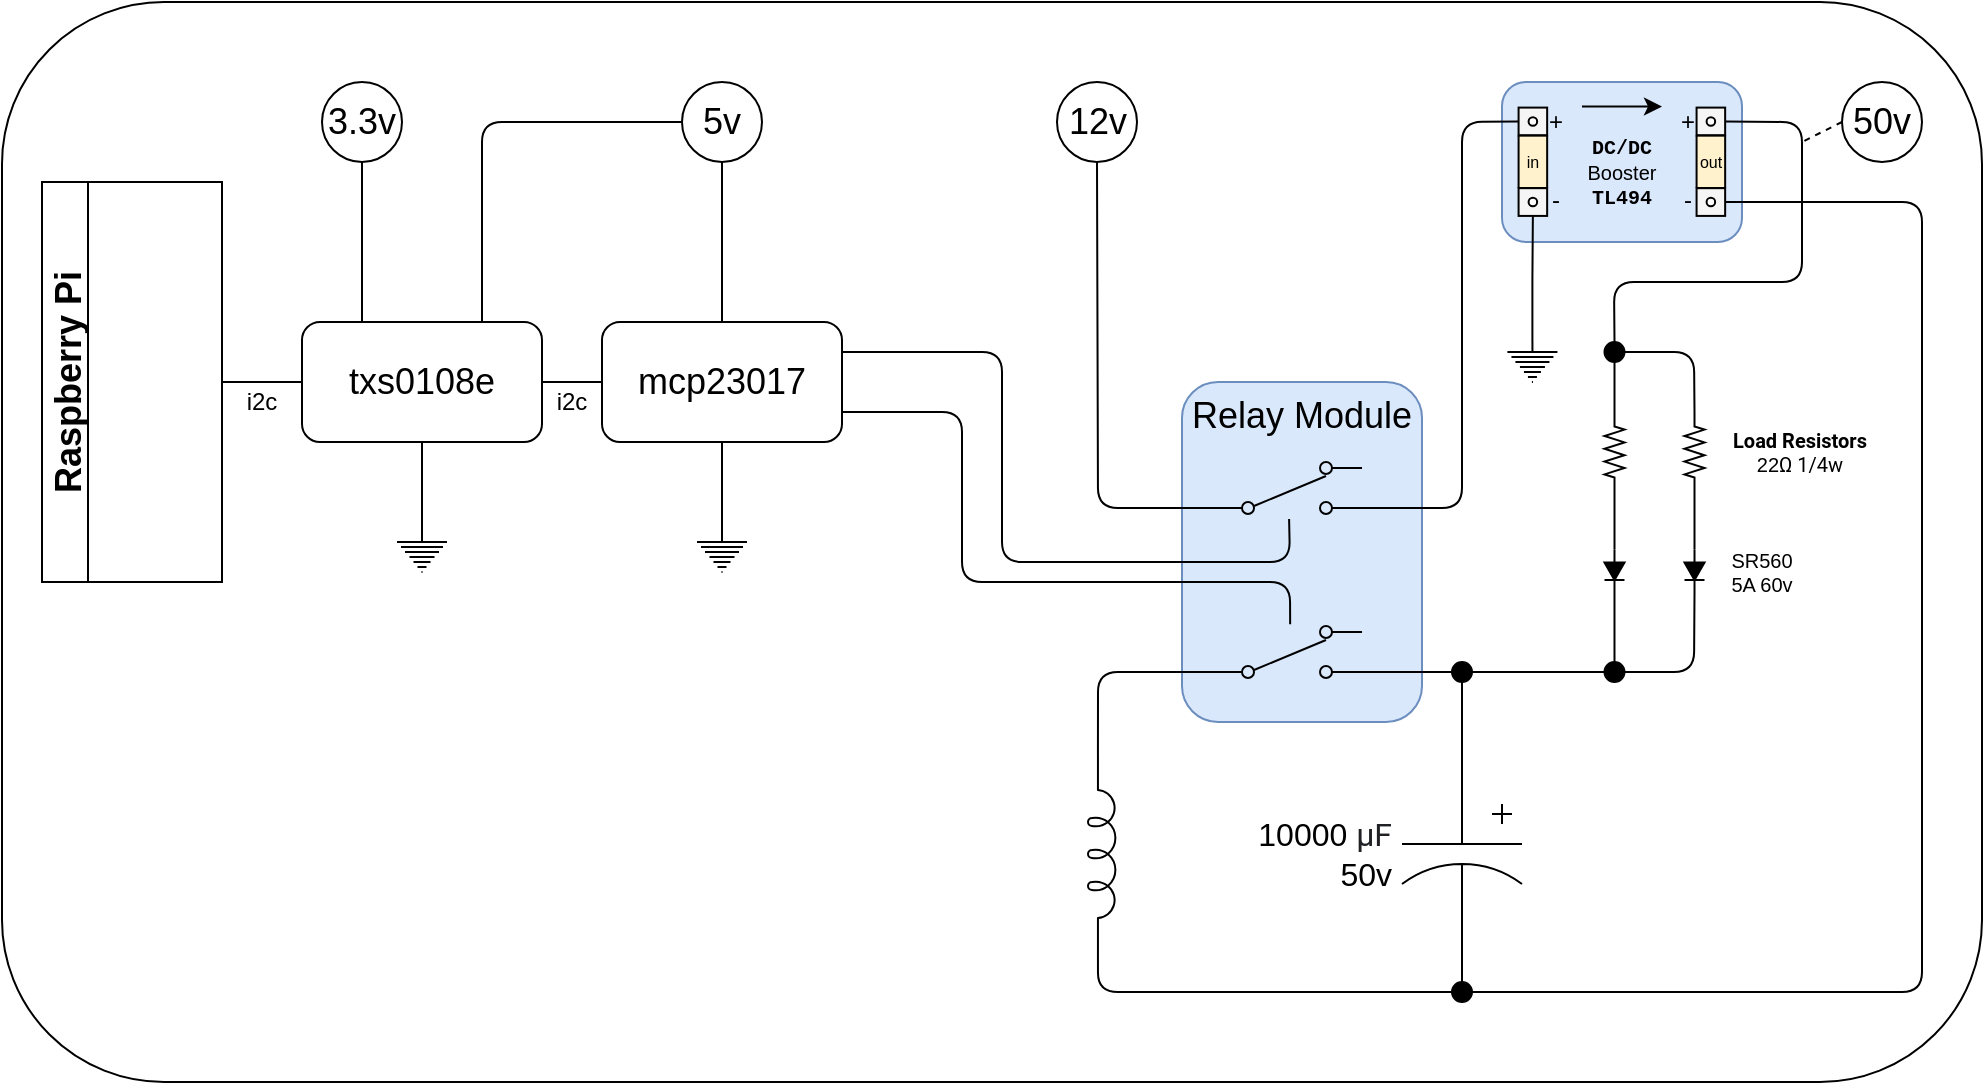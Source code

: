 <mxfile version="14.6.13" type="device" pages="2"><diagram id="qtQAy3liWP5vgtWbPPx4" name="Page-2"><mxGraphModel dx="1302" dy="740" grid="1" gridSize="10" guides="1" tooltips="1" connect="1" arrows="1" fold="1" page="1" pageScale="1" pageWidth="1100" pageHeight="850" math="0" shadow="0"><root><mxCell id="sJzz0RnIJBKZGbkI_-LW-0"/><mxCell id="sJzz0RnIJBKZGbkI_-LW-1" parent="sJzz0RnIJBKZGbkI_-LW-0"/><mxCell id="21bgf4mQbV_g1nVMa7D_-67" value="Relay Module" style="rounded=1;whiteSpace=wrap;html=1;labelBackgroundColor=none;fontSize=18;fillColor=#dae8fc;align=center;strokeColor=#6c8ebf;verticalAlign=top;" parent="sJzz0RnIJBKZGbkI_-LW-1" vertex="1"><mxGeometry x="610" y="210" width="120" height="170" as="geometry"/></mxCell><mxCell id="21bgf4mQbV_g1nVMa7D_-0" value="" style="rounded=1;whiteSpace=wrap;html=1;labelBackgroundColor=none;fontSize=18;fontColor=#000000;fillColor=none;align=right;" parent="sJzz0RnIJBKZGbkI_-LW-1" vertex="1"><mxGeometry x="20" y="20" width="990" height="540" as="geometry"/></mxCell><mxCell id="21bgf4mQbV_g1nVMa7D_-70" style="edgeStyle=none;rounded=1;orthogonalLoop=1;jettySize=auto;html=1;entryX=0;entryY=0.885;entryDx=0;entryDy=0;entryPerimeter=0;fontSize=16;fontColor=#000000;startArrow=none;startFill=0;endArrow=none;endFill=0;strokeColor=#000000;strokeWidth=1;align=left;exitX=0.5;exitY=1;exitDx=0;exitDy=0;" parent="sJzz0RnIJBKZGbkI_-LW-1" source="21bgf4mQbV_g1nVMa7D_-75" target="21bgf4mQbV_g1nVMa7D_-56" edge="1"><mxGeometry relative="1" as="geometry"><mxPoint x="567.5" y="180" as="sourcePoint"/><Array as="points"><mxPoint x="568" y="273"/></Array></mxGeometry></mxCell><mxCell id="21bgf4mQbV_g1nVMa7D_-16" style="edgeStyle=orthogonalEdgeStyle;rounded=1;orthogonalLoop=1;jettySize=auto;html=1;entryX=0.75;entryY=0;entryDx=0;entryDy=0;fontSize=18;fontColor=#000000;startArrow=none;startFill=0;endArrow=none;endFill=0;strokeColor=#000000;strokeWidth=1;align=left;" parent="sJzz0RnIJBKZGbkI_-LW-1" source="21bgf4mQbV_g1nVMa7D_-17" target="21bgf4mQbV_g1nVMa7D_-25" edge="1"><mxGeometry relative="1" as="geometry"/></mxCell><mxCell id="21bgf4mQbV_g1nVMa7D_-17" value="5v" style="ellipse;whiteSpace=wrap;html=1;aspect=fixed;labelBackgroundColor=none;fontSize=18;fontColor=#000000;fillColor=none;align=center;" parent="sJzz0RnIJBKZGbkI_-LW-1" vertex="1"><mxGeometry x="360" y="60" width="40" height="40" as="geometry"/></mxCell><mxCell id="21bgf4mQbV_g1nVMa7D_-18" style="rounded=1;orthogonalLoop=1;jettySize=auto;html=1;exitX=1;exitY=0.25;exitDx=0;exitDy=0;fontSize=18;fontColor=#000000;startArrow=none;startFill=0;endArrow=none;endFill=0;strokeColor=#000000;strokeWidth=1;align=left;entryX=0.514;entryY=1.096;entryDx=0;entryDy=0;entryPerimeter=0;" parent="sJzz0RnIJBKZGbkI_-LW-1" source="21bgf4mQbV_g1nVMa7D_-20" target="21bgf4mQbV_g1nVMa7D_-56" edge="1"><mxGeometry relative="1" as="geometry"><mxPoint x="500" y="195" as="targetPoint"/><Array as="points"><mxPoint x="520" y="195"/><mxPoint x="520" y="300"/><mxPoint x="664" y="300"/></Array></mxGeometry></mxCell><mxCell id="21bgf4mQbV_g1nVMa7D_-19" style="rounded=1;orthogonalLoop=1;jettySize=auto;html=1;fontSize=12;fontColor=#000000;startArrow=none;startFill=0;endArrow=none;endFill=0;strokeColor=#000000;strokeWidth=1;align=left;exitX=1;exitY=0.75;exitDx=0;exitDy=0;entryX=0.521;entryY=-0.034;entryDx=0;entryDy=0;entryPerimeter=0;" parent="sJzz0RnIJBKZGbkI_-LW-1" source="21bgf4mQbV_g1nVMa7D_-20" target="21bgf4mQbV_g1nVMa7D_-55" edge="1"><mxGeometry relative="1" as="geometry"><mxPoint x="500" y="225" as="targetPoint"/><Array as="points"><mxPoint x="500" y="225"/><mxPoint x="500" y="310"/><mxPoint x="664" y="310"/></Array></mxGeometry></mxCell><mxCell id="21bgf4mQbV_g1nVMa7D_-20" value="mcp23017" style="rounded=1;whiteSpace=wrap;html=1;labelBackgroundColor=none;fontSize=18;fontColor=#000000;fillColor=none;align=center;" parent="sJzz0RnIJBKZGbkI_-LW-1" vertex="1"><mxGeometry x="320" y="180" width="120" height="60" as="geometry"/></mxCell><mxCell id="21bgf4mQbV_g1nVMa7D_-21" value="" style="endArrow=none;html=1;fontSize=44;fontColor=#009900;strokeColor=#000000;strokeWidth=1;align=left;entryX=0.5;entryY=0;entryDx=0;entryDy=0;exitX=0.5;exitY=1;exitDx=0;exitDy=0;" parent="sJzz0RnIJBKZGbkI_-LW-1" source="21bgf4mQbV_g1nVMa7D_-17" target="21bgf4mQbV_g1nVMa7D_-20" edge="1"><mxGeometry width="50" height="50" relative="1" as="geometry"><mxPoint x="585.682" y="230.0" as="sourcePoint"/><mxPoint x="585.0" y="285.0" as="targetPoint"/></mxGeometry></mxCell><mxCell id="21bgf4mQbV_g1nVMa7D_-22" style="edgeStyle=orthogonalEdgeStyle;rounded=0;orthogonalLoop=1;jettySize=auto;html=1;entryX=0.5;entryY=1;entryDx=0;entryDy=0;fontSize=18;fontColor=#000000;startArrow=none;startFill=0;endArrow=none;endFill=0;strokeColor=#000000;strokeWidth=1;align=left;" parent="sJzz0RnIJBKZGbkI_-LW-1" source="21bgf4mQbV_g1nVMa7D_-23" target="21bgf4mQbV_g1nVMa7D_-20" edge="1"><mxGeometry relative="1" as="geometry"/></mxCell><mxCell id="21bgf4mQbV_g1nVMa7D_-23" value="" style="pointerEvents=1;verticalLabelPosition=bottom;shadow=0;dashed=0;align=center;html=1;verticalAlign=top;shape=mxgraph.electrical.signal_sources.protective_earth;" parent="sJzz0RnIJBKZGbkI_-LW-1" vertex="1"><mxGeometry x="367.5" y="285" width="25" height="20" as="geometry"/></mxCell><mxCell id="21bgf4mQbV_g1nVMa7D_-24" style="edgeStyle=orthogonalEdgeStyle;rounded=0;orthogonalLoop=1;jettySize=auto;html=1;entryX=0;entryY=0.5;entryDx=0;entryDy=0;fontSize=18;fontColor=#000000;startArrow=none;startFill=0;endArrow=none;endFill=0;strokeColor=#000000;strokeWidth=1;align=left;" parent="sJzz0RnIJBKZGbkI_-LW-1" source="21bgf4mQbV_g1nVMa7D_-25" target="21bgf4mQbV_g1nVMa7D_-20" edge="1"><mxGeometry relative="1" as="geometry"/></mxCell><mxCell id="21bgf4mQbV_g1nVMa7D_-25" value="txs0108e" style="rounded=1;whiteSpace=wrap;html=1;labelBackgroundColor=none;fontSize=18;fontColor=#000000;fillColor=none;align=center;" parent="sJzz0RnIJBKZGbkI_-LW-1" vertex="1"><mxGeometry x="170" y="180" width="120" height="60" as="geometry"/></mxCell><mxCell id="21bgf4mQbV_g1nVMa7D_-26" style="edgeStyle=orthogonalEdgeStyle;rounded=0;orthogonalLoop=1;jettySize=auto;html=1;entryX=0;entryY=0.5;entryDx=0;entryDy=0;fontSize=18;fontColor=#000000;startArrow=none;startFill=0;endArrow=none;endFill=0;strokeColor=#000000;strokeWidth=1;align=left;" parent="sJzz0RnIJBKZGbkI_-LW-1" source="21bgf4mQbV_g1nVMa7D_-27" target="21bgf4mQbV_g1nVMa7D_-25" edge="1"><mxGeometry relative="1" as="geometry"/></mxCell><mxCell id="21bgf4mQbV_g1nVMa7D_-27" value="Raspberry Pi" style="swimlane;horizontal=0;labelBackgroundColor=none;fontSize=18;fontColor=#000000;fillColor=none;align=center;" parent="sJzz0RnIJBKZGbkI_-LW-1" vertex="1"><mxGeometry x="40" y="110" width="90" height="200" as="geometry"/></mxCell><mxCell id="21bgf4mQbV_g1nVMa7D_-28" style="rounded=1;orthogonalLoop=1;jettySize=auto;html=1;entryX=0.25;entryY=0;entryDx=0;entryDy=0;fontSize=18;fontColor=#000000;startArrow=none;startFill=0;endArrow=none;endFill=0;strokeColor=#000000;strokeWidth=1;align=left;" parent="sJzz0RnIJBKZGbkI_-LW-1" source="21bgf4mQbV_g1nVMa7D_-29" target="21bgf4mQbV_g1nVMa7D_-25" edge="1"><mxGeometry relative="1" as="geometry"/></mxCell><mxCell id="21bgf4mQbV_g1nVMa7D_-29" value="3.3v" style="ellipse;whiteSpace=wrap;html=1;aspect=fixed;labelBackgroundColor=none;fontSize=18;fontColor=#000000;fillColor=none;align=center;" parent="sJzz0RnIJBKZGbkI_-LW-1" vertex="1"><mxGeometry x="180" y="60" width="40" height="40" as="geometry"/></mxCell><mxCell id="21bgf4mQbV_g1nVMa7D_-30" style="edgeStyle=orthogonalEdgeStyle;rounded=0;orthogonalLoop=1;jettySize=auto;html=1;entryX=0.5;entryY=1;entryDx=0;entryDy=0;fontSize=18;fontColor=#000000;startArrow=none;startFill=0;endArrow=none;endFill=0;strokeColor=#000000;strokeWidth=1;align=left;" parent="sJzz0RnIJBKZGbkI_-LW-1" source="21bgf4mQbV_g1nVMa7D_-31" target="21bgf4mQbV_g1nVMa7D_-25" edge="1"><mxGeometry relative="1" as="geometry"><mxPoint x="260" y="237.5" as="targetPoint"/></mxGeometry></mxCell><mxCell id="21bgf4mQbV_g1nVMa7D_-31" value="" style="pointerEvents=1;verticalLabelPosition=bottom;shadow=0;dashed=0;align=center;html=1;verticalAlign=top;shape=mxgraph.electrical.signal_sources.protective_earth;" parent="sJzz0RnIJBKZGbkI_-LW-1" vertex="1"><mxGeometry x="217.5" y="285" width="25" height="20" as="geometry"/></mxCell><mxCell id="21bgf4mQbV_g1nVMa7D_-32" value="i2c" style="text;html=1;strokeColor=none;fillColor=none;align=center;verticalAlign=middle;whiteSpace=wrap;rounded=0;labelBackgroundColor=none;fontSize=12;fontColor=#000000;" parent="sJzz0RnIJBKZGbkI_-LW-1" vertex="1"><mxGeometry x="130" y="210" width="40" height="20" as="geometry"/></mxCell><mxCell id="21bgf4mQbV_g1nVMa7D_-33" value="i2c" style="text;html=1;strokeColor=none;fillColor=none;align=center;verticalAlign=middle;whiteSpace=wrap;rounded=0;labelBackgroundColor=none;fontSize=12;fontColor=#000000;" parent="sJzz0RnIJBKZGbkI_-LW-1" vertex="1"><mxGeometry x="290" y="210" width="30" height="20" as="geometry"/></mxCell><mxCell id="21bgf4mQbV_g1nVMa7D_-72" style="rounded=1;orthogonalLoop=1;jettySize=auto;html=1;fontSize=9;fontColor=#000000;startArrow=none;startFill=0;endArrow=none;endFill=0;strokeColor=#000000;strokeWidth=1;align=left;exitX=1;exitY=0.5;exitDx=0;exitDy=0;exitPerimeter=0;entryX=0;entryY=0.5;entryDx=0;entryDy=0;entryPerimeter=0;" parent="sJzz0RnIJBKZGbkI_-LW-1" source="21bgf4mQbV_g1nVMa7D_-38" target="21bgf4mQbV_g1nVMa7D_-79" edge="1"><mxGeometry relative="1" as="geometry"><mxPoint x="750" y="355" as="targetPoint"/></mxGeometry></mxCell><mxCell id="21bgf4mQbV_g1nVMa7D_-38" value="&lt;span style=&quot;font-family: &amp;#34;roboto&amp;#34; , &amp;#34;arial&amp;#34; , sans-serif ; font-size: 14px ; text-align: left ; background-color: rgb(255 , 255 , 255)&quot;&gt;&lt;br&gt;&lt;/span&gt;" style="pointerEvents=1;verticalLabelPosition=top;shadow=0;dashed=0;align=center;html=1;verticalAlign=bottom;shape=mxgraph.electrical.resistors.resistor_2;labelBackgroundColor=none;fontSize=12;fillColor=none;rotation=90;labelPosition=center;" parent="sJzz0RnIJBKZGbkI_-LW-1" vertex="1"><mxGeometry x="806.25" y="240" width="40" height="10" as="geometry"/></mxCell><mxCell id="21bgf4mQbV_g1nVMa7D_-57" style="edgeStyle=orthogonalEdgeStyle;rounded=0;orthogonalLoop=1;jettySize=auto;html=1;entryX=0.5;entryY=1;entryDx=0;entryDy=0;fontSize=18;fontColor=#000000;startArrow=none;startFill=0;endArrow=none;endFill=0;strokeColor=#000000;strokeWidth=1;align=left;" parent="sJzz0RnIJBKZGbkI_-LW-1" source="21bgf4mQbV_g1nVMa7D_-49" target="21bgf4mQbV_g1nVMa7D_-50" edge="1"><mxGeometry relative="1" as="geometry"/></mxCell><mxCell id="21bgf4mQbV_g1nVMa7D_-64" style="edgeStyle=none;rounded=1;orthogonalLoop=1;jettySize=auto;html=1;entryX=0.5;entryY=0;entryDx=0;entryDy=0;fontSize=18;fontColor=#000000;startArrow=none;startFill=0;endArrow=none;endFill=0;strokeColor=#000000;strokeWidth=1;align=left;" parent="sJzz0RnIJBKZGbkI_-LW-1" source="21bgf4mQbV_g1nVMa7D_-49" target="21bgf4mQbV_g1nVMa7D_-127" edge="1"><mxGeometry relative="1" as="geometry"><mxPoint x="750.0" y="524" as="targetPoint"/></mxGeometry></mxCell><mxCell id="21bgf4mQbV_g1nVMa7D_-49" value="10000&amp;nbsp;&lt;span style=&quot;color: rgb(32, 33, 36); font-family: &amp;quot;google sans&amp;quot;, roboto, arial, sans-serif; font-size: 16px; text-align: left; background-color: rgb(255, 255, 255);&quot;&gt;µF&lt;/span&gt;&lt;br style=&quot;font-size: 16px;&quot;&gt;50v" style="pointerEvents=1;verticalLabelPosition=top;shadow=0;dashed=0;align=right;html=1;verticalAlign=middle;shape=mxgraph.electrical.capacitors.capacitor_3;labelBackgroundColor=none;fontSize=16;fillColor=none;rotation=90;horizontal=0;labelPosition=center;spacingTop=0;spacingRight=4;" parent="sJzz0RnIJBKZGbkI_-LW-1" vertex="1"><mxGeometry x="700" y="416" width="100" height="60" as="geometry"/></mxCell><mxCell id="21bgf4mQbV_g1nVMa7D_-58" style="rounded=1;orthogonalLoop=1;jettySize=auto;html=1;entryX=1;entryY=0.885;entryDx=0;entryDy=0;entryPerimeter=0;fontSize=18;fontColor=#000000;startArrow=none;startFill=0;endArrow=none;endFill=0;strokeColor=#000000;strokeWidth=1;align=left;" parent="sJzz0RnIJBKZGbkI_-LW-1" source="21bgf4mQbV_g1nVMa7D_-50" target="21bgf4mQbV_g1nVMa7D_-55" edge="1"><mxGeometry relative="1" as="geometry"/></mxCell><mxCell id="21bgf4mQbV_g1nVMa7D_-50" value="" style="ellipse;whiteSpace=wrap;html=1;aspect=fixed;labelBackgroundColor=none;labelBorderColor=none;fillColor=#000000;" parent="sJzz0RnIJBKZGbkI_-LW-1" vertex="1"><mxGeometry x="745" y="350" width="10" height="10" as="geometry"/></mxCell><mxCell id="21bgf4mQbV_g1nVMa7D_-66" style="edgeStyle=none;rounded=1;orthogonalLoop=1;jettySize=auto;html=1;entryX=0;entryY=0.5;entryDx=0;entryDy=0;fontSize=18;fontColor=#000000;startArrow=none;startFill=0;endArrow=none;endFill=0;strokeColor=#000000;strokeWidth=1;align=left;exitX=1;exitY=0.645;exitDx=0;exitDy=0;exitPerimeter=0;" parent="sJzz0RnIJBKZGbkI_-LW-1" source="21bgf4mQbV_g1nVMa7D_-52" target="21bgf4mQbV_g1nVMa7D_-127" edge="1"><mxGeometry relative="1" as="geometry"><mxPoint x="650" y="505" as="sourcePoint"/><mxPoint x="567.5" y="524" as="targetPoint"/><Array as="points"><mxPoint x="568" y="515"/></Array></mxGeometry></mxCell><mxCell id="21bgf4mQbV_g1nVMa7D_-52" value="" style="pointerEvents=1;verticalLabelPosition=bottom;shadow=0;dashed=0;align=center;html=1;verticalAlign=top;shape=mxgraph.electrical.inductors.inductor_5;labelBackgroundColor=none;fontSize=18;fontColor=#000000;fillColor=none;rotation=90;" parent="sJzz0RnIJBKZGbkI_-LW-1" vertex="1"><mxGeometry x="520" y="439" width="100" height="14" as="geometry"/></mxCell><mxCell id="21bgf4mQbV_g1nVMa7D_-55" value="" style="pointerEvents=1;verticalLabelPosition=bottom;shadow=0;dashed=0;align=center;html=1;verticalAlign=top;shape=mxgraph.electrical.electro-mechanical.2-way_switch;labelBackgroundColor=none;fontSize=18;fontColor=#000000;fillColor=none;" parent="sJzz0RnIJBKZGbkI_-LW-1" vertex="1"><mxGeometry x="625" y="332" width="75" height="26" as="geometry"/></mxCell><mxCell id="21bgf4mQbV_g1nVMa7D_-56" value="" style="pointerEvents=1;verticalLabelPosition=bottom;shadow=0;dashed=0;align=center;html=1;verticalAlign=top;shape=mxgraph.electrical.electro-mechanical.2-way_switch;labelBackgroundColor=none;fontSize=18;fontColor=#000000;fillColor=none;" parent="sJzz0RnIJBKZGbkI_-LW-1" vertex="1"><mxGeometry x="625" y="250" width="75" height="26" as="geometry"/></mxCell><mxCell id="21bgf4mQbV_g1nVMa7D_-63" style="rounded=1;orthogonalLoop=1;jettySize=auto;html=1;entryX=0;entryY=0.885;entryDx=0;entryDy=0;entryPerimeter=0;fontSize=18;fontColor=#000000;startArrow=none;startFill=0;endArrow=none;endFill=0;strokeColor=#000000;strokeWidth=1;align=left;exitX=0;exitY=0.645;exitDx=0;exitDy=0;exitPerimeter=0;" parent="sJzz0RnIJBKZGbkI_-LW-1" source="21bgf4mQbV_g1nVMa7D_-52" target="21bgf4mQbV_g1nVMa7D_-55" edge="1"><mxGeometry relative="1" as="geometry"><mxPoint x="754" y="365.0" as="sourcePoint"/><mxPoint x="710" y="365.01" as="targetPoint"/><Array as="points"><mxPoint x="568" y="355"/></Array></mxGeometry></mxCell><mxCell id="21bgf4mQbV_g1nVMa7D_-69" value="&lt;span style=&quot;font-family: &amp;#34;roboto&amp;#34; , &amp;#34;arial&amp;#34; , sans-serif ; font-size: 10px ; text-align: left ; background-color: rgb(255 , 255 , 255)&quot;&gt;Load Resistors&lt;br style=&quot;font-size: 10px&quot;&gt;&lt;/span&gt;&lt;span style=&quot;font-size: 10px ; font-weight: 400&quot;&gt;22&lt;/span&gt;&lt;span style=&quot;font-size: 10px ; font-weight: 400 ; font-family: &amp;#34;roboto&amp;#34; , &amp;#34;arial&amp;#34; , sans-serif ; text-align: left ; background-color: rgb(255 , 255 , 255)&quot;&gt;Ω 1/4w&lt;/span&gt;&lt;span style=&quot;font-family: &amp;#34;roboto&amp;#34; , &amp;#34;arial&amp;#34; , sans-serif ; font-size: 10px ; text-align: left ; background-color: rgb(255 , 255 , 255)&quot;&gt;&lt;br style=&quot;font-size: 10px&quot;&gt;&lt;/span&gt;" style="text;html=1;strokeColor=none;fillColor=none;align=center;verticalAlign=middle;whiteSpace=wrap;rounded=0;labelBackgroundColor=none;fontSize=10;fontStyle=1" parent="sJzz0RnIJBKZGbkI_-LW-1" vertex="1"><mxGeometry x="880" y="230" width="77.5" height="30" as="geometry"/></mxCell><mxCell id="21bgf4mQbV_g1nVMa7D_-75" value="12v" style="ellipse;whiteSpace=wrap;html=1;aspect=fixed;labelBackgroundColor=none;fontSize=18;fontColor=#000000;fillColor=none;align=center;" parent="sJzz0RnIJBKZGbkI_-LW-1" vertex="1"><mxGeometry x="547.5" y="60" width="40" height="40" as="geometry"/></mxCell><mxCell id="21bgf4mQbV_g1nVMa7D_-78" value="&lt;span style=&quot;font-family: &amp;#34;roboto&amp;#34; , &amp;#34;arial&amp;#34; , sans-serif ; font-size: 14px ; text-align: left ; background-color: rgb(255 , 255 , 255)&quot;&gt;&lt;br&gt;&lt;/span&gt;" style="pointerEvents=1;verticalLabelPosition=top;shadow=0;dashed=0;align=center;html=1;verticalAlign=bottom;shape=mxgraph.electrical.resistors.resistor_2;labelBackgroundColor=none;fontSize=12;fillColor=none;rotation=90;labelPosition=center;" parent="sJzz0RnIJBKZGbkI_-LW-1" vertex="1"><mxGeometry x="846.25" y="240" width="40" height="10" as="geometry"/></mxCell><mxCell id="21bgf4mQbV_g1nVMa7D_-79" value="" style="pointerEvents=1;fillColor=strokeColor;verticalLabelPosition=bottom;shadow=0;dashed=0;align=center;html=1;verticalAlign=top;shape=mxgraph.electrical.diodes.diode;labelBackgroundColor=none;fontSize=10;fontColor=#000000;rotation=90;" parent="sJzz0RnIJBKZGbkI_-LW-1" vertex="1"><mxGeometry x="815.37" y="299.62" width="21.75" height="10" as="geometry"/></mxCell><mxCell id="21bgf4mQbV_g1nVMa7D_-80" value="" style="pointerEvents=1;fillColor=strokeColor;verticalLabelPosition=bottom;shadow=0;dashed=0;align=center;html=1;verticalAlign=top;shape=mxgraph.electrical.diodes.diode;labelBackgroundColor=none;fontSize=10;fontColor=#000000;rotation=90;" parent="sJzz0RnIJBKZGbkI_-LW-1" vertex="1"><mxGeometry x="855.38" y="299.62" width="21.75" height="10" as="geometry"/></mxCell><mxCell id="21bgf4mQbV_g1nVMa7D_-81" style="rounded=1;orthogonalLoop=1;jettySize=auto;html=1;fontSize=9;fontColor=#000000;startArrow=none;startFill=0;endArrow=none;endFill=0;strokeColor=#000000;strokeWidth=1;align=left;exitX=1;exitY=0.5;exitDx=0;exitDy=0;exitPerimeter=0;entryX=0;entryY=0.5;entryDx=0;entryDy=0;entryPerimeter=0;" parent="sJzz0RnIJBKZGbkI_-LW-1" source="21bgf4mQbV_g1nVMa7D_-78" target="21bgf4mQbV_g1nVMa7D_-80" edge="1"><mxGeometry relative="1" as="geometry"><mxPoint x="836.25" y="275" as="sourcePoint"/><mxPoint x="836.245" y="303.745" as="targetPoint"/></mxGeometry></mxCell><mxCell id="21bgf4mQbV_g1nVMa7D_-82" style="rounded=1;orthogonalLoop=1;jettySize=auto;html=1;fontSize=9;fontColor=#000000;startArrow=none;startFill=0;endArrow=none;endFill=0;strokeColor=#000000;strokeWidth=1;align=left;exitX=1;exitY=0.5;exitDx=0;exitDy=0;exitPerimeter=0;entryX=0.5;entryY=0;entryDx=0;entryDy=0;" parent="sJzz0RnIJBKZGbkI_-LW-1" source="21bgf4mQbV_g1nVMa7D_-79" target="21bgf4mQbV_g1nVMa7D_-84" edge="1"><mxGeometry relative="1" as="geometry"><mxPoint x="846.25" y="285" as="sourcePoint"/><mxPoint x="846.245" y="313.745" as="targetPoint"/></mxGeometry></mxCell><mxCell id="21bgf4mQbV_g1nVMa7D_-83" style="rounded=1;orthogonalLoop=1;jettySize=auto;html=1;fontSize=9;fontColor=#000000;startArrow=none;startFill=0;endArrow=none;endFill=0;strokeColor=#000000;strokeWidth=1;align=left;exitX=0.5;exitY=1;exitDx=0;exitDy=0;entryX=0;entryY=0.5;entryDx=0;entryDy=0;entryPerimeter=0;" parent="sJzz0RnIJBKZGbkI_-LW-1" source="21bgf4mQbV_g1nVMa7D_-88" target="21bgf4mQbV_g1nVMa7D_-38" edge="1"><mxGeometry relative="1" as="geometry"><mxPoint x="856.25" y="295" as="sourcePoint"/><mxPoint x="856.245" y="323.745" as="targetPoint"/></mxGeometry></mxCell><mxCell id="21bgf4mQbV_g1nVMa7D_-84" value="" style="ellipse;whiteSpace=wrap;html=1;aspect=fixed;labelBackgroundColor=none;labelBorderColor=none;fillColor=#000000;" parent="sJzz0RnIJBKZGbkI_-LW-1" vertex="1"><mxGeometry x="821.25" y="350" width="10" height="10" as="geometry"/></mxCell><mxCell id="21bgf4mQbV_g1nVMa7D_-85" style="rounded=1;orthogonalLoop=1;jettySize=auto;html=1;fontSize=9;fontColor=#000000;startArrow=none;startFill=0;endArrow=none;endFill=0;strokeColor=#000000;strokeWidth=1;align=left;exitX=1;exitY=0.5;exitDx=0;exitDy=0;entryX=1;entryY=0.5;entryDx=0;entryDy=0;entryPerimeter=0;" parent="sJzz0RnIJBKZGbkI_-LW-1" source="21bgf4mQbV_g1nVMa7D_-84" target="21bgf4mQbV_g1nVMa7D_-80" edge="1"><mxGeometry relative="1" as="geometry"><mxPoint x="866.25" y="305" as="sourcePoint"/><mxPoint x="866.245" y="333.745" as="targetPoint"/><Array as="points"><mxPoint x="866" y="355"/></Array></mxGeometry></mxCell><mxCell id="21bgf4mQbV_g1nVMa7D_-86" style="rounded=1;orthogonalLoop=1;jettySize=auto;html=1;fontSize=9;fontColor=#000000;startArrow=none;startFill=0;endArrow=none;endFill=0;strokeColor=#000000;strokeWidth=1;align=left;exitX=1;exitY=0.5;exitDx=0;exitDy=0;entryX=0;entryY=0.5;entryDx=0;entryDy=0;" parent="sJzz0RnIJBKZGbkI_-LW-1" source="21bgf4mQbV_g1nVMa7D_-50" target="21bgf4mQbV_g1nVMa7D_-84" edge="1"><mxGeometry relative="1" as="geometry"><mxPoint x="876.25" y="315" as="sourcePoint"/><mxPoint x="876.245" y="343.745" as="targetPoint"/></mxGeometry></mxCell><mxCell id="21bgf4mQbV_g1nVMa7D_-87" style="rounded=1;orthogonalLoop=1;jettySize=auto;html=1;fontSize=9;fontColor=#000000;startArrow=none;startFill=0;endArrow=none;endFill=0;strokeColor=#000000;strokeWidth=1;align=left;exitX=0;exitY=0.5;exitDx=0;exitDy=0;exitPerimeter=0;entryX=1;entryY=0.5;entryDx=0;entryDy=0;" parent="sJzz0RnIJBKZGbkI_-LW-1" source="21bgf4mQbV_g1nVMa7D_-78" target="21bgf4mQbV_g1nVMa7D_-88" edge="1"><mxGeometry relative="1" as="geometry"><mxPoint x="886.25" y="325" as="sourcePoint"/><mxPoint x="886.245" y="353.745" as="targetPoint"/><Array as="points"><mxPoint x="866" y="195"/></Array></mxGeometry></mxCell><mxCell id="21bgf4mQbV_g1nVMa7D_-88" value="" style="ellipse;whiteSpace=wrap;html=1;aspect=fixed;labelBackgroundColor=none;labelBorderColor=none;fillColor=#000000;" parent="sJzz0RnIJBKZGbkI_-LW-1" vertex="1"><mxGeometry x="821.25" y="190" width="10" height="10" as="geometry"/></mxCell><mxCell id="21bgf4mQbV_g1nVMa7D_-89" value="SR560&lt;br&gt;5A 60v" style="text;html=1;strokeColor=none;fillColor=none;align=center;verticalAlign=middle;whiteSpace=wrap;rounded=0;labelBackgroundColor=none;fontSize=10;fontColor=#000000;" parent="sJzz0RnIJBKZGbkI_-LW-1" vertex="1"><mxGeometry x="880" y="292.12" width="40" height="25" as="geometry"/></mxCell><mxCell id="21bgf4mQbV_g1nVMa7D_-91" value="" style="group" parent="sJzz0RnIJBKZGbkI_-LW-1" vertex="1" connectable="0"><mxGeometry x="770" y="60" width="120" height="80" as="geometry"/></mxCell><mxCell id="21bgf4mQbV_g1nVMa7D_-92" value="" style="group;verticalAlign=middle;horizontal=0;" parent="21bgf4mQbV_g1nVMa7D_-91" vertex="1" connectable="0"><mxGeometry width="120" height="80" as="geometry"/></mxCell><mxCell id="21bgf4mQbV_g1nVMa7D_-93" value="DC/DC&lt;br style=&quot;font-size: 10px&quot;&gt;&lt;span style=&quot;font-weight: normal&quot;&gt;&lt;font face=&quot;Helvetica&quot;&gt;Booster&lt;/font&gt;&lt;/span&gt;&lt;br&gt;TL494" style="rounded=1;whiteSpace=wrap;html=1;shadow=0;dashed=0;labelBackgroundColor=none;fontFamily=Courier New;fontSize=10;align=center;strokeColor=#6c8ebf;fillColor=#dae8fc;fontStyle=1;horizontal=1;verticalAlign=middle;spacingTop=11;" parent="21bgf4mQbV_g1nVMa7D_-92" vertex="1"><mxGeometry width="120" height="80" as="geometry"/></mxCell><mxCell id="21bgf4mQbV_g1nVMa7D_-94" value="" style="endArrow=classic;html=1;" parent="21bgf4mQbV_g1nVMa7D_-92" edge="1"><mxGeometry width="50" height="50" relative="1" as="geometry"><mxPoint x="40" y="12.27" as="sourcePoint"/><mxPoint x="80" y="12.27" as="targetPoint"/></mxGeometry></mxCell><mxCell id="21bgf4mQbV_g1nVMa7D_-95" value="+" style="text;html=1;strokeColor=none;fillColor=none;align=center;verticalAlign=middle;whiteSpace=wrap;rounded=0;" parent="21bgf4mQbV_g1nVMa7D_-92" vertex="1"><mxGeometry x="23" y="12.5" width="8.36" height="14.5" as="geometry"/></mxCell><mxCell id="21bgf4mQbV_g1nVMa7D_-96" value="+" style="text;html=1;strokeColor=none;fillColor=none;align=center;verticalAlign=middle;whiteSpace=wrap;rounded=0;" parent="21bgf4mQbV_g1nVMa7D_-92" vertex="1"><mxGeometry x="88.64" y="12.5" width="8.36" height="14.5" as="geometry"/></mxCell><mxCell id="21bgf4mQbV_g1nVMa7D_-97" value="-" style="text;html=1;strokeColor=none;fillColor=none;align=center;verticalAlign=middle;whiteSpace=wrap;rounded=0;spacingBottom=3;" parent="21bgf4mQbV_g1nVMa7D_-92" vertex="1"><mxGeometry x="88.64" y="53" width="8.36" height="14.5" as="geometry"/></mxCell><mxCell id="21bgf4mQbV_g1nVMa7D_-98" value="-" style="text;html=1;strokeColor=none;fillColor=none;align=center;verticalAlign=middle;whiteSpace=wrap;rounded=0;spacingBottom=3;" parent="21bgf4mQbV_g1nVMa7D_-92" vertex="1"><mxGeometry x="23" y="53" width="8.36" height="14.5" as="geometry"/></mxCell><mxCell id="21bgf4mQbV_g1nVMa7D_-99" value="" style="group" parent="21bgf4mQbV_g1nVMa7D_-92" vertex="1" connectable="0"><mxGeometry x="8" y="12.5" width="15" height="55" as="geometry"/></mxCell><mxCell id="21bgf4mQbV_g1nVMa7D_-100" value="in" style="rounded=0;whiteSpace=wrap;html=1;fontSize=8;fillColor=#fff2cc;strokeColor=none;" parent="21bgf4mQbV_g1nVMa7D_-99" vertex="1"><mxGeometry width="15" height="55" as="geometry"/></mxCell><mxCell id="21bgf4mQbV_g1nVMa7D_-101" value="" style="rounded=0;whiteSpace=wrap;html=1;strokeColor=#000000;fillColor=#f5f5f5;fontSize=8;align=center;fontColor=#333333;container=0;" parent="21bgf4mQbV_g1nVMa7D_-99" vertex="1"><mxGeometry x="0.29" y="40.543" width="14.286" height="13.913" as="geometry"/></mxCell><mxCell id="21bgf4mQbV_g1nVMa7D_-102" value="" style="endArrow=none;html=1;fontSize=8;entryX=0;entryY=0.5;entryDx=0;entryDy=0;exitX=1;exitY=0.5;exitDx=0;exitDy=0;" parent="21bgf4mQbV_g1nVMa7D_-99" source="21bgf4mQbV_g1nVMa7D_-103" edge="1"><mxGeometry width="50" height="50" relative="1" as="geometry"><mxPoint x="-8.564" y="-22.5" as="sourcePoint"/><mxPoint x="4.936" y="7.25" as="targetPoint"/></mxGeometry></mxCell><mxCell id="21bgf4mQbV_g1nVMa7D_-103" value="" style="rounded=0;whiteSpace=wrap;html=1;strokeColor=#000000;fillColor=#f5f5f5;fontSize=8;align=center;fontColor=#333333;container=0;" parent="21bgf4mQbV_g1nVMa7D_-99" vertex="1"><mxGeometry x="0.29" y="0.293" width="14.286" height="13.913" as="geometry"/></mxCell><mxCell id="21bgf4mQbV_g1nVMa7D_-104" value="" style="endArrow=none;html=1;fontSize=8;entryX=0;entryY=1;entryDx=0;entryDy=0;exitX=0;exitY=0;exitDx=0;exitDy=0;" parent="21bgf4mQbV_g1nVMa7D_-99" source="21bgf4mQbV_g1nVMa7D_-101" target="21bgf4mQbV_g1nVMa7D_-103" edge="1"><mxGeometry width="50" height="50" relative="1" as="geometry"><mxPoint x="-30" y="50" as="sourcePoint"/><mxPoint x="20" as="targetPoint"/></mxGeometry></mxCell><mxCell id="21bgf4mQbV_g1nVMa7D_-105" value="" style="endArrow=none;html=1;fontSize=8;entryX=1;entryY=1;entryDx=0;entryDy=0;exitX=1;exitY=0;exitDx=0;exitDy=0;" parent="21bgf4mQbV_g1nVMa7D_-99" source="21bgf4mQbV_g1nVMa7D_-101" target="21bgf4mQbV_g1nVMa7D_-103" edge="1"><mxGeometry width="50" height="50" relative="1" as="geometry"><mxPoint x="-30" y="50" as="sourcePoint"/><mxPoint x="20" as="targetPoint"/></mxGeometry></mxCell><mxCell id="21bgf4mQbV_g1nVMa7D_-106" value="" style="endArrow=none;html=1;fontSize=8;entryX=1;entryY=1;entryDx=0;entryDy=0;exitX=0;exitY=1;exitDx=0;exitDy=0;" parent="21bgf4mQbV_g1nVMa7D_-99" source="21bgf4mQbV_g1nVMa7D_-103" target="21bgf4mQbV_g1nVMa7D_-103" edge="1"><mxGeometry width="50" height="50" relative="1" as="geometry"><mxPoint x="-20" y="14" as="sourcePoint"/><mxPoint x="20" y="20" as="targetPoint"/></mxGeometry></mxCell><mxCell id="21bgf4mQbV_g1nVMa7D_-107" value="" style="endArrow=none;html=1;fontSize=8;entryX=1;entryY=0;entryDx=0;entryDy=0;exitX=0;exitY=0;exitDx=0;exitDy=0;" parent="21bgf4mQbV_g1nVMa7D_-99" source="21bgf4mQbV_g1nVMa7D_-101" target="21bgf4mQbV_g1nVMa7D_-101" edge="1"><mxGeometry width="50" height="50" relative="1" as="geometry"><mxPoint x="-10" y="24" as="sourcePoint"/><mxPoint x="24.576" y="24.207" as="targetPoint"/></mxGeometry></mxCell><mxCell id="21bgf4mQbV_g1nVMa7D_-108" value="" style="verticalLabelPosition=bottom;shadow=0;dashed=0;align=center;html=1;verticalAlign=top;strokeWidth=1;shape=ellipse;fontSize=12;container=0;" parent="21bgf4mQbV_g1nVMa7D_-99" vertex="1"><mxGeometry x="5.29" y="45.413" width="4.286" height="4.174" as="geometry"/></mxCell><mxCell id="21bgf4mQbV_g1nVMa7D_-109" value="" style="verticalLabelPosition=bottom;shadow=0;dashed=0;align=center;html=1;verticalAlign=top;strokeWidth=1;shape=ellipse;fontSize=12;container=0;" parent="21bgf4mQbV_g1nVMa7D_-99" vertex="1"><mxGeometry x="5.29" y="5.163" width="4.286" height="4.174" as="geometry"/></mxCell><mxCell id="21bgf4mQbV_g1nVMa7D_-110" value="" style="group" parent="21bgf4mQbV_g1nVMa7D_-92" vertex="1" connectable="0"><mxGeometry x="97" y="12.5" width="15" height="55" as="geometry"/></mxCell><mxCell id="21bgf4mQbV_g1nVMa7D_-111" value="&lt;font style=&quot;font-size: 8px&quot;&gt;out&lt;/font&gt;" style="rounded=0;whiteSpace=wrap;html=1;fontSize=8;fillColor=#fff2cc;strokeColor=none;" parent="21bgf4mQbV_g1nVMa7D_-110" vertex="1"><mxGeometry width="15" height="55" as="geometry"/></mxCell><mxCell id="21bgf4mQbV_g1nVMa7D_-112" value="" style="rounded=0;whiteSpace=wrap;html=1;strokeColor=#000000;fillColor=#f5f5f5;fontSize=8;align=center;fontColor=#333333;container=0;" parent="21bgf4mQbV_g1nVMa7D_-110" vertex="1"><mxGeometry x="0.29" y="40.543" width="14.286" height="13.913" as="geometry"/></mxCell><mxCell id="21bgf4mQbV_g1nVMa7D_-113" value="" style="verticalLabelPosition=bottom;shadow=0;dashed=0;align=center;html=1;verticalAlign=top;strokeWidth=1;shape=ellipse;fontSize=12;container=0;" parent="21bgf4mQbV_g1nVMa7D_-110" vertex="1"><mxGeometry x="5.29" y="45.413" width="4.286" height="4.174" as="geometry"/></mxCell><mxCell id="21bgf4mQbV_g1nVMa7D_-114" value="" style="endArrow=none;html=1;fontSize=8;entryX=0;entryY=0.5;entryDx=0;entryDy=0;exitX=1;exitY=0.5;exitDx=0;exitDy=0;" parent="21bgf4mQbV_g1nVMa7D_-110" source="21bgf4mQbV_g1nVMa7D_-115" edge="1"><mxGeometry width="50" height="50" relative="1" as="geometry"><mxPoint x="-8.564" y="-22.5" as="sourcePoint"/><mxPoint x="4.936" y="7.25" as="targetPoint"/></mxGeometry></mxCell><mxCell id="21bgf4mQbV_g1nVMa7D_-115" value="" style="rounded=0;whiteSpace=wrap;html=1;strokeColor=#000000;fillColor=#f5f5f5;fontSize=8;align=center;fontColor=#333333;container=0;" parent="21bgf4mQbV_g1nVMa7D_-110" vertex="1"><mxGeometry x="0.29" y="0.293" width="14.286" height="13.913" as="geometry"/></mxCell><mxCell id="21bgf4mQbV_g1nVMa7D_-116" value="" style="verticalLabelPosition=bottom;shadow=0;dashed=0;align=center;html=1;verticalAlign=top;strokeWidth=1;shape=ellipse;fontSize=12;container=0;" parent="21bgf4mQbV_g1nVMa7D_-110" vertex="1"><mxGeometry x="5.29" y="5.163" width="4.286" height="4.174" as="geometry"/></mxCell><mxCell id="21bgf4mQbV_g1nVMa7D_-117" value="" style="endArrow=none;html=1;fontSize=8;entryX=0;entryY=1;entryDx=0;entryDy=0;exitX=0;exitY=0;exitDx=0;exitDy=0;" parent="21bgf4mQbV_g1nVMa7D_-110" source="21bgf4mQbV_g1nVMa7D_-112" target="21bgf4mQbV_g1nVMa7D_-115" edge="1"><mxGeometry width="50" height="50" relative="1" as="geometry"><mxPoint x="-30" y="50" as="sourcePoint"/><mxPoint x="20" as="targetPoint"/></mxGeometry></mxCell><mxCell id="21bgf4mQbV_g1nVMa7D_-118" value="" style="endArrow=none;html=1;fontSize=8;entryX=1;entryY=1;entryDx=0;entryDy=0;exitX=1;exitY=0;exitDx=0;exitDy=0;" parent="21bgf4mQbV_g1nVMa7D_-110" source="21bgf4mQbV_g1nVMa7D_-112" target="21bgf4mQbV_g1nVMa7D_-115" edge="1"><mxGeometry width="50" height="50" relative="1" as="geometry"><mxPoint x="-30" y="50" as="sourcePoint"/><mxPoint x="20" as="targetPoint"/></mxGeometry></mxCell><mxCell id="21bgf4mQbV_g1nVMa7D_-119" value="" style="endArrow=none;html=1;fontSize=8;entryX=1;entryY=1;entryDx=0;entryDy=0;exitX=0;exitY=1;exitDx=0;exitDy=0;" parent="21bgf4mQbV_g1nVMa7D_-110" source="21bgf4mQbV_g1nVMa7D_-115" target="21bgf4mQbV_g1nVMa7D_-115" edge="1"><mxGeometry width="50" height="50" relative="1" as="geometry"><mxPoint x="-20" y="14" as="sourcePoint"/><mxPoint x="20" y="20" as="targetPoint"/></mxGeometry></mxCell><mxCell id="21bgf4mQbV_g1nVMa7D_-120" value="" style="endArrow=none;html=1;fontSize=8;entryX=1;entryY=0;entryDx=0;entryDy=0;exitX=0;exitY=0;exitDx=0;exitDy=0;" parent="21bgf4mQbV_g1nVMa7D_-110" source="21bgf4mQbV_g1nVMa7D_-112" target="21bgf4mQbV_g1nVMa7D_-112" edge="1"><mxGeometry width="50" height="50" relative="1" as="geometry"><mxPoint x="-10" y="24" as="sourcePoint"/><mxPoint x="24.576" y="24.207" as="targetPoint"/></mxGeometry></mxCell><mxCell id="21bgf4mQbV_g1nVMa7D_-76" style="edgeStyle=none;rounded=1;orthogonalLoop=1;jettySize=auto;html=1;fontSize=9;fontColor=#000000;startArrow=none;startFill=0;endArrow=none;endFill=0;strokeColor=#000000;strokeWidth=1;align=left;exitX=1;exitY=0.885;exitDx=0;exitDy=0;exitPerimeter=0;entryX=0;entryY=0.5;entryDx=0;entryDy=0;" parent="sJzz0RnIJBKZGbkI_-LW-1" source="21bgf4mQbV_g1nVMa7D_-56" target="21bgf4mQbV_g1nVMa7D_-103" edge="1"><mxGeometry relative="1" as="geometry"><mxPoint x="810" y="76" as="targetPoint"/><Array as="points"><mxPoint x="750" y="273"/><mxPoint x="750" y="80"/></Array></mxGeometry></mxCell><mxCell id="21bgf4mQbV_g1nVMa7D_-121" style="edgeStyle=none;rounded=1;orthogonalLoop=1;jettySize=auto;html=1;entryX=0.5;entryY=0;entryDx=0;entryDy=0;fontSize=10;fontColor=#000000;startArrow=none;startFill=0;endArrow=none;endFill=0;strokeColor=#000000;strokeWidth=1;align=left;" parent="sJzz0RnIJBKZGbkI_-LW-1" source="21bgf4mQbV_g1nVMa7D_-115" target="21bgf4mQbV_g1nVMa7D_-88" edge="1"><mxGeometry relative="1" as="geometry"><Array as="points"><mxPoint x="920" y="80"/><mxPoint x="920" y="160"/><mxPoint x="826" y="160"/></Array></mxGeometry></mxCell><mxCell id="21bgf4mQbV_g1nVMa7D_-122" style="edgeStyle=orthogonalEdgeStyle;rounded=0;orthogonalLoop=1;jettySize=auto;html=1;entryX=0.5;entryY=1;entryDx=0;entryDy=0;fontSize=18;fontColor=#000000;startArrow=none;startFill=0;endArrow=none;endFill=0;strokeColor=#000000;strokeWidth=1;align=left;" parent="sJzz0RnIJBKZGbkI_-LW-1" source="21bgf4mQbV_g1nVMa7D_-123" target="21bgf4mQbV_g1nVMa7D_-101" edge="1"><mxGeometry relative="1" as="geometry"><mxPoint x="798.153" y="126.957" as="targetPoint"/></mxGeometry></mxCell><mxCell id="21bgf4mQbV_g1nVMa7D_-123" value="" style="pointerEvents=1;verticalLabelPosition=bottom;shadow=0;dashed=0;align=center;html=1;verticalAlign=top;shape=mxgraph.electrical.signal_sources.protective_earth;" parent="sJzz0RnIJBKZGbkI_-LW-1" vertex="1"><mxGeometry x="772.72" y="190" width="25" height="20" as="geometry"/></mxCell><mxCell id="21bgf4mQbV_g1nVMa7D_-129" style="edgeStyle=none;rounded=1;orthogonalLoop=1;jettySize=auto;html=1;exitX=0;exitY=0.5;exitDx=0;exitDy=0;fontSize=10;fontColor=#000000;startArrow=none;startFill=0;endArrow=none;endFill=0;strokeColor=#000000;strokeWidth=1;align=left;dashed=1;" parent="sJzz0RnIJBKZGbkI_-LW-1" source="21bgf4mQbV_g1nVMa7D_-126" edge="1"><mxGeometry relative="1" as="geometry"><mxPoint x="920" y="90" as="targetPoint"/></mxGeometry></mxCell><mxCell id="21bgf4mQbV_g1nVMa7D_-126" value="50v" style="ellipse;whiteSpace=wrap;html=1;aspect=fixed;labelBackgroundColor=none;fontSize=18;align=center;" parent="sJzz0RnIJBKZGbkI_-LW-1" vertex="1"><mxGeometry x="940" y="60" width="40" height="40" as="geometry"/></mxCell><mxCell id="21bgf4mQbV_g1nVMa7D_-127" value="" style="ellipse;whiteSpace=wrap;html=1;aspect=fixed;labelBackgroundColor=none;labelBorderColor=none;fillColor=#000000;" parent="sJzz0RnIJBKZGbkI_-LW-1" vertex="1"><mxGeometry x="745" y="510" width="10" height="10" as="geometry"/></mxCell><mxCell id="21bgf4mQbV_g1nVMa7D_-128" style="edgeStyle=none;rounded=1;orthogonalLoop=1;jettySize=auto;html=1;entryX=1;entryY=0.5;entryDx=0;entryDy=0;fontSize=10;fontColor=#000000;startArrow=none;startFill=0;endArrow=none;endFill=0;strokeColor=#000000;strokeWidth=1;align=left;" parent="sJzz0RnIJBKZGbkI_-LW-1" source="21bgf4mQbV_g1nVMa7D_-112" target="21bgf4mQbV_g1nVMa7D_-127" edge="1"><mxGeometry relative="1" as="geometry"><Array as="points"><mxPoint x="980" y="120"/><mxPoint x="980" y="515"/></Array></mxGeometry></mxCell></root></mxGraphModel></diagram><diagram id="4ZUVlYUAoPl_q8jpnYcG" name="Page-1"><mxGraphModel dx="1302" dy="740" grid="1" gridSize="10" guides="1" tooltips="1" connect="1" arrows="1" fold="1" page="1" pageScale="1" pageWidth="1100" pageHeight="850" math="0" shadow="0"><root><mxCell id="0"/><mxCell id="1" parent="0"/><mxCell id="-9Lf9s6whDX2semYPvpr-618" value="" style="rounded=1;whiteSpace=wrap;html=1;labelBackgroundColor=none;fontSize=18;fontColor=#000000;fillColor=none;align=right;" parent="1" vertex="1"><mxGeometry width="1050" height="680" as="geometry"/></mxCell><mxCell id="-9Lf9s6whDX2semYPvpr-78" style="edgeStyle=orthogonalEdgeStyle;rounded=0;orthogonalLoop=1;jettySize=auto;html=1;entryX=1;entryY=0.5;entryDx=0;entryDy=0;startArrow=none;startFill=0;endArrow=none;endFill=0;" parent="1" source="-9Lf9s6whDX2semYPvpr-79" target="-9Lf9s6whDX2semYPvpr-108" edge="1"><mxGeometry relative="1" as="geometry"><mxPoint x="392.5" y="275.0" as="targetPoint"/></mxGeometry></mxCell><mxCell id="-9Lf9s6whDX2semYPvpr-79" value="" style="pointerEvents=1;verticalLabelPosition=bottom;shadow=0;dashed=0;align=center;html=1;verticalAlign=top;shape=mxgraph.electrical.signal_sources.protective_earth;" parent="1" vertex="1"><mxGeometry x="957.5" y="200" width="25" height="20" as="geometry"/></mxCell><mxCell id="-9Lf9s6whDX2semYPvpr-107" value="" style="ellipse;whiteSpace=wrap;html=1;aspect=fixed;labelBackgroundColor=none;labelBorderColor=none;fillColor=#000000;" parent="1" vertex="1"><mxGeometry x="780" y="275" width="10" height="10" as="geometry"/></mxCell><mxCell id="-9Lf9s6whDX2semYPvpr-108" value="30v" style="pointerEvents=1;verticalLabelPosition=top;shadow=0;dashed=0;align=right;html=1;verticalAlign=middle;shape=mxgraph.electrical.miscellaneous.batteryStack;rotation=90;horizontal=0;labelPosition=center;" parent="1" vertex="1"><mxGeometry x="920" y="90" width="100" height="60" as="geometry"/></mxCell><mxCell id="-9Lf9s6whDX2semYPvpr-109" value="cannon&lt;br style=&quot;font-size: 18px;&quot;&gt;coil" style="pointerEvents=1;verticalLabelPosition=middle;shadow=0;dashed=0;align=right;html=1;verticalAlign=middle;shape=mxgraph.electrical.inductors.inductor_3;labelBackgroundColor=none;fontSize=18;fillColor=none;rotation=90;horizontal=0;labelPosition=center;spacingLeft=0;spacingBottom=0;spacingRight=25;" parent="1" vertex="1"><mxGeometry x="740" y="506" width="100" height="8" as="geometry"/></mxCell><mxCell id="-9Lf9s6whDX2semYPvpr-111" value="10000 mfd" style="pointerEvents=1;verticalLabelPosition=top;shadow=0;dashed=0;align=right;html=1;verticalAlign=middle;shape=mxgraph.electrical.capacitors.capacitor_3;labelBackgroundColor=none;fontSize=18;fillColor=none;rotation=90;horizontal=0;labelPosition=center;spacingTop=0;spacingRight=4;" parent="1" vertex="1"><mxGeometry x="912.5" y="480" width="100" height="60" as="geometry"/></mxCell><mxCell id="-9Lf9s6whDX2semYPvpr-112" value="" style="pointerEvents=1;verticalLabelPosition=bottom;shadow=0;dashed=0;align=center;html=1;verticalAlign=top;shape=mxgraph.electrical.signal_sources.protective_earth;" parent="1" vertex="1"><mxGeometry x="950" y="620" width="25" height="20" as="geometry"/></mxCell><mxCell id="-9Lf9s6whDX2semYPvpr-113" value="" style="endArrow=none;html=1;fontSize=44;fontColor=#009900;strokeWidth=1;align=left;entryX=1;entryY=0.5;entryDx=0;entryDy=0;entryPerimeter=0;exitX=0.5;exitY=0;exitDx=0;exitDy=0;exitPerimeter=0;" parent="1" source="-9Lf9s6whDX2semYPvpr-112" target="-9Lf9s6whDX2semYPvpr-111" edge="1"><mxGeometry width="50" height="50" relative="1" as="geometry"><mxPoint x="975.682" y="490" as="sourcePoint"/><mxPoint x="940" y="490" as="targetPoint"/></mxGeometry></mxCell><mxCell id="-9Lf9s6whDX2semYPvpr-114" value="" style="endArrow=none;html=1;fontSize=44;fontColor=#009900;strokeColor=#000000;strokeWidth=1;align=left;entryX=0.5;entryY=0;entryDx=0;entryDy=0;exitX=0.7;exitY=1;exitDx=0;exitDy=0;exitPerimeter=0;" parent="1" target="-9Lf9s6whDX2semYPvpr-107" edge="1"><mxGeometry width="50" height="50" relative="1" as="geometry"><mxPoint x="785.682" y="220" as="sourcePoint"/><mxPoint x="990" y="130" as="targetPoint"/></mxGeometry></mxCell><mxCell id="-9Lf9s6whDX2semYPvpr-115" value="" style="endArrow=none;html=1;fontSize=44;fontColor=#009900;strokeColor=#000000;strokeWidth=1;align=left;exitX=0;exitY=0.5;exitDx=0;exitDy=0;entryX=0.7;entryY=0;entryDx=0;entryDy=0;entryPerimeter=0;startArrow=none;" parent="1" source="-9Lf9s6whDX2semYPvpr-609" edge="1"><mxGeometry width="50" height="50" relative="1" as="geometry"><mxPoint x="560" y="90" as="sourcePoint"/><mxPoint x="785.682" y="120" as="targetPoint"/><Array as="points"><mxPoint x="786" y="30"/></Array></mxGeometry></mxCell><mxCell id="-9Lf9s6whDX2semYPvpr-116" value="" style="pointerEvents=1;verticalLabelPosition=bottom;shadow=0;dashed=0;align=center;html=1;verticalAlign=top;shape=mxgraph.electrical.signal_sources.protective_earth;" parent="1" vertex="1"><mxGeometry x="772.5" y="620" width="25" height="20" as="geometry"/></mxCell><mxCell id="-9Lf9s6whDX2semYPvpr-120" value="" style="endArrow=none;html=1;fontSize=44;fontColor=#009900;strokeColor=#000000;strokeWidth=1;align=left;entryX=0.7;entryY=0;entryDx=0;entryDy=0;entryPerimeter=0;exitX=0.5;exitY=1;exitDx=0;exitDy=0;" parent="1" source="-9Lf9s6whDX2semYPvpr-107" edge="1"><mxGeometry width="50" height="50" relative="1" as="geometry"><mxPoint x="806" y="380" as="sourcePoint"/><mxPoint x="785.682" y="340" as="targetPoint"/></mxGeometry></mxCell><mxCell id="-9Lf9s6whDX2semYPvpr-121" value="" style="endArrow=none;html=1;fontSize=44;fontColor=#009900;strokeColor=#000000;strokeWidth=1;align=left;entryX=0;entryY=0.5;entryDx=0;entryDy=0;entryPerimeter=0;exitX=1;exitY=0.5;exitDx=0;exitDy=0;" parent="1" source="-9Lf9s6whDX2semYPvpr-107" target="-9Lf9s6whDX2semYPvpr-111" edge="1"><mxGeometry width="50" height="50" relative="1" as="geometry"><mxPoint x="816" y="390" as="sourcePoint"/><mxPoint x="1002.5" y="405" as="targetPoint"/><Array as="points"><mxPoint x="963" y="280"/></Array></mxGeometry></mxCell><mxCell id="-9Lf9s6whDX2semYPvpr-124" value="" style="endArrow=none;html=1;fontSize=44;fontColor=#009900;strokeColor=#000000;strokeWidth=1;align=left;entryX=0;entryY=1;entryDx=0;entryDy=0;entryPerimeter=0;exitX=0.7;exitY=1;exitDx=0;exitDy=0;exitPerimeter=0;" parent="1" target="-9Lf9s6whDX2semYPvpr-109" edge="1"><mxGeometry width="50" height="50" relative="1" as="geometry"><mxPoint x="785.682" y="440" as="sourcePoint"/><mxPoint x="795.682" y="350" as="targetPoint"/></mxGeometry></mxCell><mxCell id="-9Lf9s6whDX2semYPvpr-125" value="" style="endArrow=none;html=1;fontSize=44;fontColor=#009900;strokeColor=#000000;strokeWidth=1;align=left;entryX=1;entryY=1;entryDx=0;entryDy=0;entryPerimeter=0;exitX=0.5;exitY=0;exitDx=0;exitDy=0;exitPerimeter=0;" parent="1" source="-9Lf9s6whDX2semYPvpr-116" target="-9Lf9s6whDX2semYPvpr-109" edge="1"><mxGeometry width="50" height="50" relative="1" as="geometry"><mxPoint x="805" y="305" as="sourcePoint"/><mxPoint x="805.682" y="360" as="targetPoint"/></mxGeometry></mxCell><mxCell id="-9Lf9s6whDX2semYPvpr-596" style="edgeStyle=orthogonalEdgeStyle;rounded=0;orthogonalLoop=1;jettySize=auto;html=1;entryX=0.75;entryY=0;entryDx=0;entryDy=0;fontSize=18;fontColor=#000000;startArrow=none;startFill=0;endArrow=none;endFill=0;strokeColor=#000000;strokeWidth=1;align=left;" parent="1" source="-9Lf9s6whDX2semYPvpr-583" target="-9Lf9s6whDX2semYPvpr-592" edge="1"><mxGeometry relative="1" as="geometry"/></mxCell><mxCell id="-9Lf9s6whDX2semYPvpr-583" value="5v" style="ellipse;whiteSpace=wrap;html=1;aspect=fixed;labelBackgroundColor=none;fontSize=18;fontColor=#000000;fillColor=none;align=center;" parent="1" vertex="1"><mxGeometry x="360" y="60" width="40" height="40" as="geometry"/></mxCell><mxCell id="-9Lf9s6whDX2semYPvpr-590" style="edgeStyle=orthogonalEdgeStyle;rounded=0;orthogonalLoop=1;jettySize=auto;html=1;exitX=1;exitY=0.25;exitDx=0;exitDy=0;fontSize=18;fontColor=#000000;startArrow=none;startFill=0;endArrow=none;endFill=0;strokeColor=#000000;strokeWidth=1;align=left;entryX=0;entryY=0.5;entryDx=0;entryDy=0;entryPerimeter=0;" parent="1" source="-9Lf9s6whDX2semYPvpr-585" target="-9Lf9s6whDX2semYPvpr-603" edge="1"><mxGeometry relative="1" as="geometry"><mxPoint x="540" y="100" as="targetPoint"/></mxGeometry></mxCell><mxCell id="-9Lf9s6whDX2semYPvpr-607" style="edgeStyle=orthogonalEdgeStyle;rounded=0;orthogonalLoop=1;jettySize=auto;html=1;entryX=0;entryY=0.5;entryDx=0;entryDy=0;entryPerimeter=0;fontSize=12;fontColor=#000000;startArrow=none;startFill=0;endArrow=none;endFill=0;strokeColor=#000000;strokeWidth=1;align=left;exitX=1;exitY=0.75;exitDx=0;exitDy=0;" parent="1" source="-9Lf9s6whDX2semYPvpr-585" target="-9Lf9s6whDX2semYPvpr-604" edge="1"><mxGeometry relative="1" as="geometry"/></mxCell><mxCell id="-9Lf9s6whDX2semYPvpr-585" value="mcp23017" style="rounded=1;whiteSpace=wrap;html=1;labelBackgroundColor=none;fontSize=18;fontColor=#000000;fillColor=none;align=center;" parent="1" vertex="1"><mxGeometry x="320" y="180" width="120" height="60" as="geometry"/></mxCell><mxCell id="-9Lf9s6whDX2semYPvpr-587" value="" style="endArrow=none;html=1;fontSize=44;fontColor=#009900;strokeColor=#000000;strokeWidth=1;align=left;entryX=0.5;entryY=0;entryDx=0;entryDy=0;exitX=0.5;exitY=1;exitDx=0;exitDy=0;" parent="1" source="-9Lf9s6whDX2semYPvpr-583" target="-9Lf9s6whDX2semYPvpr-585" edge="1"><mxGeometry width="50" height="50" relative="1" as="geometry"><mxPoint x="585.682" y="230.0" as="sourcePoint"/><mxPoint x="585.0" y="285.0" as="targetPoint"/></mxGeometry></mxCell><mxCell id="-9Lf9s6whDX2semYPvpr-589" style="edgeStyle=orthogonalEdgeStyle;rounded=0;orthogonalLoop=1;jettySize=auto;html=1;entryX=0.5;entryY=1;entryDx=0;entryDy=0;fontSize=18;fontColor=#000000;startArrow=none;startFill=0;endArrow=none;endFill=0;strokeColor=#000000;strokeWidth=1;align=left;" parent="1" source="-9Lf9s6whDX2semYPvpr-588" target="-9Lf9s6whDX2semYPvpr-585" edge="1"><mxGeometry relative="1" as="geometry"/></mxCell><mxCell id="-9Lf9s6whDX2semYPvpr-588" value="" style="pointerEvents=1;verticalLabelPosition=bottom;shadow=0;dashed=0;align=center;html=1;verticalAlign=top;shape=mxgraph.electrical.signal_sources.protective_earth;" parent="1" vertex="1"><mxGeometry x="367.5" y="285" width="25" height="20" as="geometry"/></mxCell><mxCell id="-9Lf9s6whDX2semYPvpr-595" style="edgeStyle=orthogonalEdgeStyle;rounded=0;orthogonalLoop=1;jettySize=auto;html=1;entryX=0;entryY=0.5;entryDx=0;entryDy=0;fontSize=18;fontColor=#000000;startArrow=none;startFill=0;endArrow=none;endFill=0;strokeColor=#000000;strokeWidth=1;align=left;" parent="1" source="-9Lf9s6whDX2semYPvpr-592" target="-9Lf9s6whDX2semYPvpr-585" edge="1"><mxGeometry relative="1" as="geometry"/></mxCell><mxCell id="-9Lf9s6whDX2semYPvpr-592" value="txs0108e" style="rounded=1;whiteSpace=wrap;html=1;labelBackgroundColor=none;fontSize=18;fontColor=#000000;fillColor=none;align=center;" parent="1" vertex="1"><mxGeometry x="170" y="180" width="120" height="60" as="geometry"/></mxCell><mxCell id="-9Lf9s6whDX2semYPvpr-594" style="edgeStyle=orthogonalEdgeStyle;rounded=0;orthogonalLoop=1;jettySize=auto;html=1;entryX=0;entryY=0.5;entryDx=0;entryDy=0;fontSize=18;fontColor=#000000;startArrow=none;startFill=0;endArrow=none;endFill=0;strokeColor=#000000;strokeWidth=1;align=left;" parent="1" source="-9Lf9s6whDX2semYPvpr-593" target="-9Lf9s6whDX2semYPvpr-592" edge="1"><mxGeometry relative="1" as="geometry"/></mxCell><mxCell id="-9Lf9s6whDX2semYPvpr-593" value="Raspberry Pi" style="swimlane;horizontal=0;labelBackgroundColor=none;fontSize=18;fontColor=#000000;fillColor=none;align=center;" parent="1" vertex="1"><mxGeometry x="40" y="110" width="90" height="200" as="geometry"/></mxCell><mxCell id="-9Lf9s6whDX2semYPvpr-598" style="edgeStyle=orthogonalEdgeStyle;rounded=0;orthogonalLoop=1;jettySize=auto;html=1;entryX=0.25;entryY=0;entryDx=0;entryDy=0;fontSize=18;fontColor=#000000;startArrow=none;startFill=0;endArrow=none;endFill=0;strokeColor=#000000;strokeWidth=1;align=left;" parent="1" source="-9Lf9s6whDX2semYPvpr-597" target="-9Lf9s6whDX2semYPvpr-592" edge="1"><mxGeometry relative="1" as="geometry"/></mxCell><mxCell id="-9Lf9s6whDX2semYPvpr-597" value="3.3v" style="ellipse;whiteSpace=wrap;html=1;aspect=fixed;labelBackgroundColor=none;fontSize=18;fontColor=#000000;fillColor=none;align=center;" parent="1" vertex="1"><mxGeometry x="160" y="60" width="40" height="40" as="geometry"/></mxCell><mxCell id="-9Lf9s6whDX2semYPvpr-599" style="edgeStyle=orthogonalEdgeStyle;rounded=0;orthogonalLoop=1;jettySize=auto;html=1;entryX=0.5;entryY=1;entryDx=0;entryDy=0;fontSize=18;fontColor=#000000;startArrow=none;startFill=0;endArrow=none;endFill=0;strokeColor=#000000;strokeWidth=1;align=left;" parent="1" source="-9Lf9s6whDX2semYPvpr-600" target="-9Lf9s6whDX2semYPvpr-592" edge="1"><mxGeometry relative="1" as="geometry"><mxPoint x="260" y="237.5" as="targetPoint"/></mxGeometry></mxCell><mxCell id="-9Lf9s6whDX2semYPvpr-600" value="" style="pointerEvents=1;verticalLabelPosition=bottom;shadow=0;dashed=0;align=center;html=1;verticalAlign=top;shape=mxgraph.electrical.signal_sources.protective_earth;" parent="1" vertex="1"><mxGeometry x="217.5" y="285" width="25" height="20" as="geometry"/></mxCell><mxCell id="-9Lf9s6whDX2semYPvpr-601" value="i2c" style="text;html=1;strokeColor=none;fillColor=none;align=center;verticalAlign=middle;whiteSpace=wrap;rounded=0;labelBackgroundColor=none;fontSize=12;fontColor=#000000;" parent="1" vertex="1"><mxGeometry x="130" y="210" width="40" height="20" as="geometry"/></mxCell><mxCell id="-9Lf9s6whDX2semYPvpr-602" value="i2c" style="text;html=1;strokeColor=none;fillColor=none;align=center;verticalAlign=middle;whiteSpace=wrap;rounded=0;labelBackgroundColor=none;fontSize=12;fontColor=#000000;" parent="1" vertex="1"><mxGeometry x="290" y="210" width="30" height="20" as="geometry"/></mxCell><mxCell id="-9Lf9s6whDX2semYPvpr-606" style="edgeStyle=orthogonalEdgeStyle;rounded=0;orthogonalLoop=1;jettySize=auto;html=1;entryX=0;entryY=0.5;entryDx=0;entryDy=0;entryPerimeter=0;fontSize=12;fontColor=#000000;startArrow=none;startFill=0;endArrow=none;endFill=0;strokeColor=#000000;strokeWidth=1;align=left;" parent="1" source="-9Lf9s6whDX2semYPvpr-603" edge="1"><mxGeometry relative="1" as="geometry"><mxPoint x="722.045" y="170" as="targetPoint"/></mxGeometry></mxCell><mxCell id="-9Lf9s6whDX2semYPvpr-603" value="R1" style="pointerEvents=1;verticalLabelPosition=bottom;shadow=0;dashed=0;align=center;html=1;verticalAlign=top;shape=mxgraph.electrical.resistors.resistor_2;labelBackgroundColor=none;fontSize=12;fontColor=#000000;fillColor=none;" parent="1" vertex="1"><mxGeometry x="590" y="160" width="100" height="20" as="geometry"/></mxCell><mxCell id="-9Lf9s6whDX2semYPvpr-605" style="edgeStyle=orthogonalEdgeStyle;rounded=0;orthogonalLoop=1;jettySize=auto;html=1;entryX=0.097;entryY=0.497;entryDx=0;entryDy=0;entryPerimeter=0;fontSize=12;fontColor=#000000;startArrow=none;startFill=0;endArrow=none;endFill=0;strokeColor=#000000;strokeWidth=1;align=left;" parent="1" source="-9Lf9s6whDX2semYPvpr-604" edge="1"><mxGeometry relative="1" as="geometry"><mxPoint x="730.864" y="389.7" as="targetPoint"/></mxGeometry></mxCell><mxCell id="-9Lf9s6whDX2semYPvpr-604" value="R2" style="pointerEvents=1;verticalLabelPosition=bottom;shadow=0;dashed=0;align=center;html=1;verticalAlign=top;shape=mxgraph.electrical.resistors.resistor_2;labelBackgroundColor=none;fontSize=12;fontColor=#000000;fillColor=none;" parent="1" vertex="1"><mxGeometry x="590" y="380" width="100" height="20" as="geometry"/></mxCell><mxCell id="-9Lf9s6whDX2semYPvpr-609" value="R3&lt;br&gt;1k" style="pointerEvents=1;verticalLabelPosition=bottom;shadow=0;dashed=0;align=center;html=1;verticalAlign=top;shape=mxgraph.electrical.resistors.resistor_2;labelBackgroundColor=none;fontSize=12;fontColor=#000000;fillColor=none;" parent="1" vertex="1"><mxGeometry x="830" y="20" width="100" height="20" as="geometry"/></mxCell><mxCell id="-9Lf9s6whDX2semYPvpr-610" value="" style="endArrow=none;html=1;fontSize=44;fontColor=#009900;strokeColor=#000000;strokeWidth=1;align=left;exitX=0;exitY=0.5;exitDx=0;exitDy=0;entryX=1;entryY=0.5;entryDx=0;entryDy=0;entryPerimeter=0;" parent="1" source="-9Lf9s6whDX2semYPvpr-108" target="-9Lf9s6whDX2semYPvpr-609" edge="1"><mxGeometry width="50" height="50" relative="1" as="geometry"><mxPoint x="970" y="70" as="sourcePoint"/><mxPoint x="785.682" y="120" as="targetPoint"/><Array as="points"><mxPoint x="970" y="30"/></Array></mxGeometry></mxCell><mxCell id="-9Lf9s6whDX2semYPvpr-612" value="B-1" style="text;html=1;strokeColor=none;fillColor=none;align=center;verticalAlign=middle;whiteSpace=wrap;rounded=0;labelBackgroundColor=none;fontSize=18;fontColor=#000000;" parent="1" vertex="1"><mxGeometry x="690" y="390" width="40" height="20" as="geometry"/></mxCell><mxCell id="-9Lf9s6whDX2semYPvpr-613" value="C-2" style="text;html=1;strokeColor=none;fillColor=none;align=center;verticalAlign=middle;whiteSpace=wrap;rounded=0;labelBackgroundColor=none;fontSize=18;fontColor=#000000;" parent="1" vertex="1"><mxGeometry x="747.5" y="440" width="40" height="20" as="geometry"/></mxCell><mxCell id="-9Lf9s6whDX2semYPvpr-614" value="E-3" style="text;html=1;strokeColor=none;fillColor=none;align=center;verticalAlign=middle;whiteSpace=wrap;rounded=0;labelBackgroundColor=none;fontSize=18;fontColor=#000000;" parent="1" vertex="1"><mxGeometry x="747.5" y="330" width="40" height="20" as="geometry"/></mxCell><mxCell id="-9Lf9s6whDX2semYPvpr-615" value="B-1" style="text;html=1;strokeColor=none;fillColor=none;align=center;verticalAlign=middle;whiteSpace=wrap;rounded=0;labelBackgroundColor=none;fontSize=18;fontColor=#000000;" parent="1" vertex="1"><mxGeometry x="690" y="170" width="40" height="20" as="geometry"/></mxCell><mxCell id="-9Lf9s6whDX2semYPvpr-616" value="C-2" style="text;html=1;strokeColor=none;fillColor=none;align=center;verticalAlign=middle;whiteSpace=wrap;rounded=0;labelBackgroundColor=none;fontSize=18;fontColor=#000000;" parent="1" vertex="1"><mxGeometry x="790" y="220" width="40" height="20" as="geometry"/></mxCell><mxCell id="-9Lf9s6whDX2semYPvpr-617" value="E-3" style="text;html=1;strokeColor=none;fillColor=none;align=center;verticalAlign=middle;whiteSpace=wrap;rounded=0;labelBackgroundColor=none;fontSize=18;fontColor=#000000;" parent="1" vertex="1"><mxGeometry x="740" y="100" width="40" height="20" as="geometry"/></mxCell><mxCell id="-9Lf9s6whDX2semYPvpr-622" value="TIP42" style="verticalLabelPosition=middle;shadow=0;dashed=0;align=left;html=1;verticalAlign=middle;shape=mxgraph.electrical.transistors.pnp_transistor_1;labelBackgroundColor=none;fontSize=18;fontColor=#000000;fillColor=none;labelPosition=right;" parent="1" vertex="1"><mxGeometry x="720" y="340" width="95" height="100" as="geometry"/></mxCell><mxCell id="-9Lf9s6whDX2semYPvpr-623" value="TIP42" style="verticalLabelPosition=middle;shadow=0;dashed=0;align=left;html=1;verticalAlign=middle;shape=mxgraph.electrical.transistors.pnp_transistor_1;labelBackgroundColor=none;fontSize=18;fontColor=#000000;fillColor=none;labelPosition=right;" parent="1" vertex="1"><mxGeometry x="720" y="120" width="95" height="100" as="geometry"/></mxCell></root></mxGraphModel></diagram></mxfile>